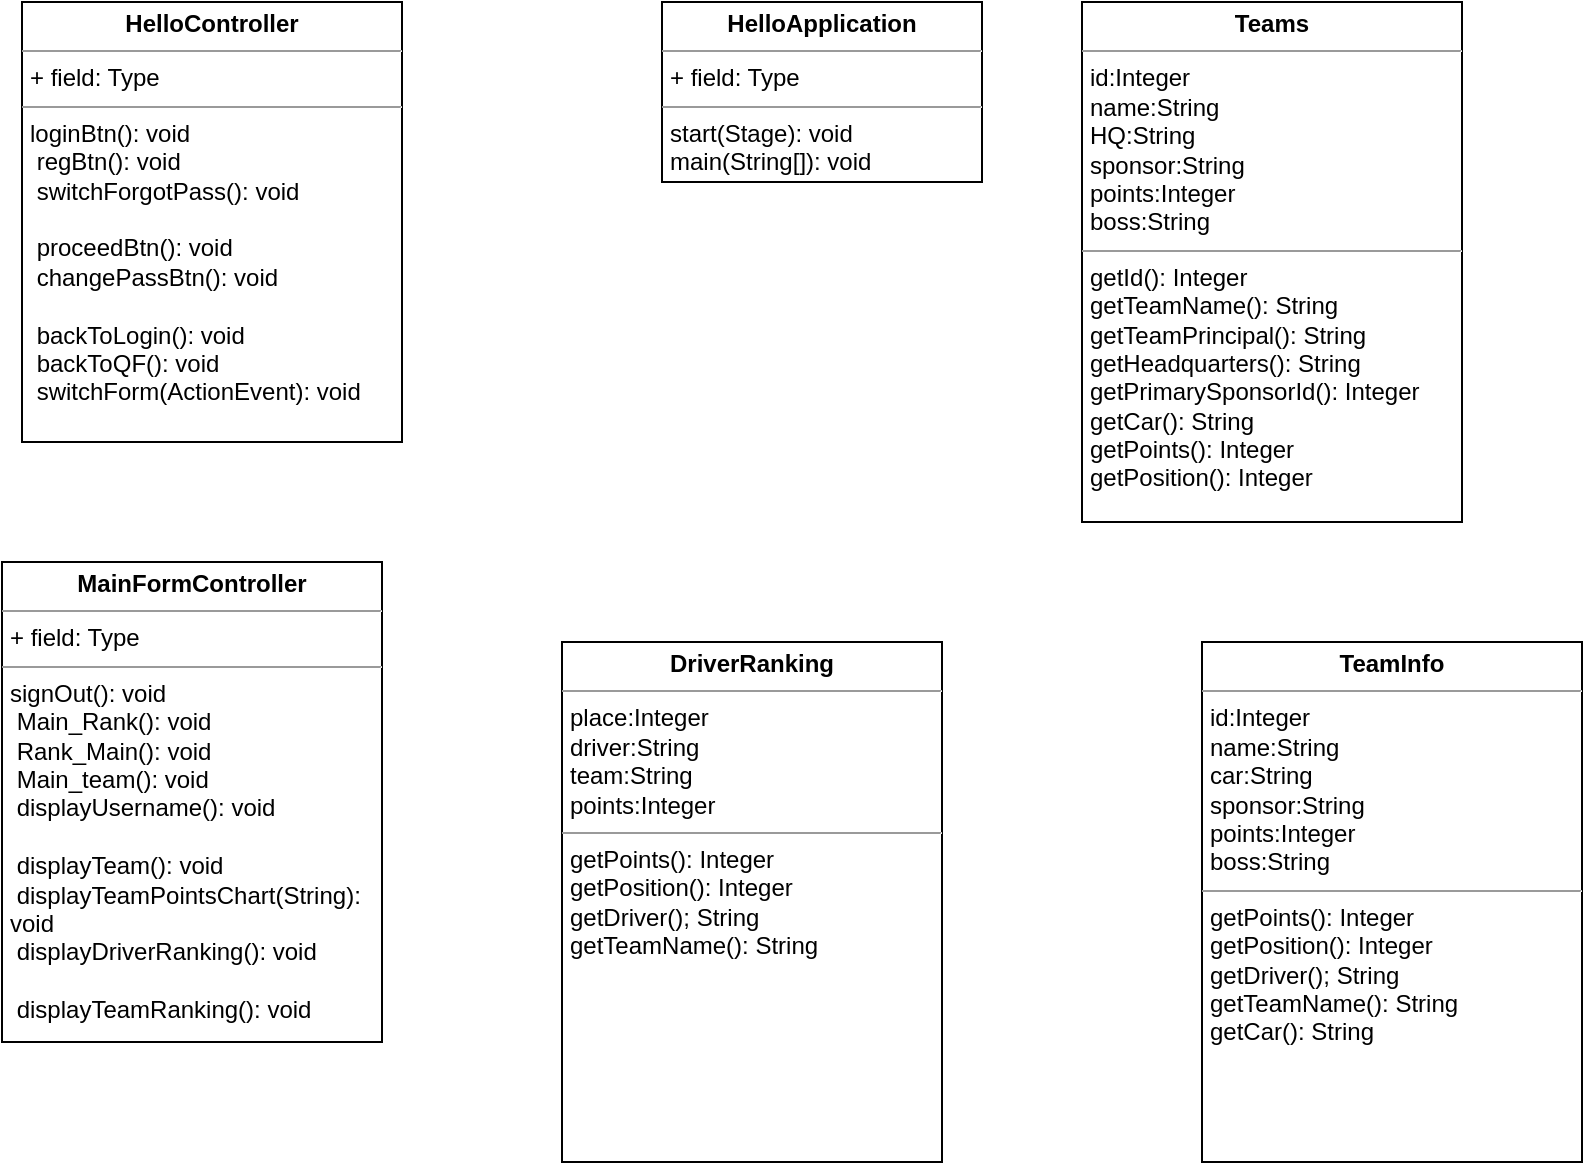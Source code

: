 <mxfile version="22.1.18" type="google">
  <diagram name="Page-1" id="sZ9N9I3q8dw9j-MUeyMH">
    <mxGraphModel dx="1694" dy="932" grid="1" gridSize="10" guides="1" tooltips="1" connect="1" arrows="1" fold="1" page="1" pageScale="1" pageWidth="1654" pageHeight="2336" math="0" shadow="0">
      <root>
        <mxCell id="0" />
        <mxCell id="1" parent="0" />
        <mxCell id="OwhWBZ2TF6_KXVnChZs--2" value="&lt;p style=&quot;margin:0px;margin-top:4px;text-align:center;&quot;&gt;&lt;b&gt;HelloApplication&lt;/b&gt;&lt;/p&gt;&lt;hr size=&quot;1&quot;&gt;&lt;p style=&quot;margin:0px;margin-left:4px;&quot;&gt;+ field: Type&lt;/p&gt;&lt;hr size=&quot;1&quot;&gt;&lt;p style=&quot;margin:0px;margin-left:4px;&quot;&gt;start(Stage): void&lt;br&gt;&lt;/p&gt;&lt;p style=&quot;margin:0px;margin-left:4px;&quot;&gt;main(String[]): void&amp;nbsp;&lt;br&gt;&lt;/p&gt;" style="verticalAlign=top;align=left;overflow=fill;fontSize=12;fontFamily=Helvetica;html=1;whiteSpace=wrap;" parent="1" vertex="1">
          <mxGeometry x="600" y="260" width="160" height="90" as="geometry" />
        </mxCell>
        <mxCell id="kfNTPkJirBN2iV3palhG-1" value="&lt;p style=&quot;margin:0px;margin-top:4px;text-align:center;&quot;&gt;&lt;b&gt;Teams&lt;/b&gt;&lt;/p&gt;&lt;hr size=&quot;1&quot;&gt;&lt;p style=&quot;margin:0px;margin-left:4px;&quot;&gt;id:Integer&lt;/p&gt;&lt;p style=&quot;margin:0px;margin-left:4px;&quot;&gt;name:String&lt;/p&gt;&lt;p style=&quot;margin:0px;margin-left:4px;&quot;&gt;HQ:String&lt;/p&gt;&lt;p style=&quot;margin:0px;margin-left:4px;&quot;&gt;sponsor:String&lt;/p&gt;&lt;p style=&quot;margin:0px;margin-left:4px;&quot;&gt;points:Integer&lt;/p&gt;&lt;p style=&quot;margin:0px;margin-left:4px;&quot;&gt;boss:String&lt;/p&gt;&lt;hr size=&quot;1&quot;&gt;&lt;p style=&quot;margin:0px;margin-left:4px;&quot;&gt;getId(): Integer&amp;nbsp; &amp;nbsp; &amp;nbsp; &amp;nbsp; &amp;nbsp; &amp;nbsp; &amp;nbsp; &amp;nbsp; &amp;nbsp; &amp;nbsp; &amp;nbsp; &amp;nbsp;&lt;/p&gt;&lt;p style=&quot;margin:0px;margin-left:4px;&quot;&gt;getTeamName(): String&amp;nbsp; &amp;nbsp; &amp;nbsp; &lt;span style=&quot;background-color: initial;&quot;&gt;getTeamPrincipal(): String&amp;nbsp; &amp;nbsp; &lt;/span&gt;&lt;span style=&quot;background-color: initial;&quot;&gt;getHeadquarters(): String&amp;nbsp; &lt;/span&gt;&lt;span style=&quot;background-color: initial;&quot;&gt;getPrimarySponsorId(): Integer&amp;nbsp; &amp;nbsp; &lt;/span&gt;&lt;span style=&quot;background-color: initial;&quot;&gt;getCar(): String&amp;nbsp; &amp;nbsp; &amp;nbsp; &amp;nbsp; &amp;nbsp; &amp;nbsp; &amp;nbsp; &amp;nbsp; &amp;nbsp; &amp;nbsp; &amp;nbsp; &amp;nbsp; &amp;nbsp;&lt;/span&gt;&lt;/p&gt;&lt;p style=&quot;margin:0px;margin-left:4px;&quot;&gt;getPoints(): Integer&amp;nbsp; &amp;nbsp; &amp;nbsp; &amp;nbsp; &amp;nbsp; &amp;nbsp; &amp;nbsp; &amp;nbsp; &amp;nbsp; &amp;nbsp; &amp;nbsp;&lt;/p&gt;&lt;p style=&quot;margin:0px;margin-left:4px;&quot;&gt;getPosition(): Integer&lt;/p&gt;" style="verticalAlign=top;align=left;overflow=fill;fontSize=12;fontFamily=Helvetica;html=1;whiteSpace=wrap;" vertex="1" parent="1">
          <mxGeometry x="810" y="260" width="190" height="260" as="geometry" />
        </mxCell>
        <mxCell id="kfNTPkJirBN2iV3palhG-2" value="&lt;p style=&quot;margin:0px;margin-top:4px;text-align:center;&quot;&gt;&lt;b&gt;DriverRanking&lt;/b&gt;&lt;/p&gt;&lt;hr size=&quot;1&quot;&gt;&lt;p style=&quot;margin:0px;margin-left:4px;&quot;&gt;place:Integer&lt;/p&gt;&lt;p style=&quot;margin:0px;margin-left:4px;&quot;&gt;driver:String&lt;/p&gt;&lt;p style=&quot;margin:0px;margin-left:4px;&quot;&gt;team:String&lt;/p&gt;&lt;p style=&quot;margin:0px;margin-left:4px;&quot;&gt;points:Integer&lt;/p&gt;&lt;hr size=&quot;1&quot;&gt;&lt;p style=&quot;border-color: var(--border-color); margin: 0px 0px 0px 4px;&quot;&gt;getPoints(): Integer&amp;nbsp; &amp;nbsp; &amp;nbsp; &amp;nbsp; &amp;nbsp; &amp;nbsp; &amp;nbsp; &amp;nbsp; &amp;nbsp; &amp;nbsp; &amp;nbsp;&lt;/p&gt;&lt;p style=&quot;border-color: var(--border-color); margin: 0px 0px 0px 4px;&quot;&gt;getPosition(): Integer&lt;/p&gt;&lt;p style=&quot;border-color: var(--border-color); margin: 0px 0px 0px 4px;&quot;&gt;getDriver(); String&lt;/p&gt;&lt;p style=&quot;border-color: var(--border-color); margin: 0px 0px 0px 4px;&quot;&gt;getTeamName(): String&amp;nbsp;&lt;br&gt;&lt;/p&gt;" style="verticalAlign=top;align=left;overflow=fill;fontSize=12;fontFamily=Helvetica;html=1;whiteSpace=wrap;" vertex="1" parent="1">
          <mxGeometry x="550" y="580" width="190" height="260" as="geometry" />
        </mxCell>
        <mxCell id="kfNTPkJirBN2iV3palhG-3" value="&lt;p style=&quot;margin:0px;margin-top:4px;text-align:center;&quot;&gt;&lt;b&gt;TeamInfo&lt;/b&gt;&lt;/p&gt;&lt;hr size=&quot;1&quot;&gt;&lt;p style=&quot;border-color: var(--border-color); margin: 0px 0px 0px 4px;&quot;&gt;id:Integer&lt;/p&gt;&lt;p style=&quot;border-color: var(--border-color); margin: 0px 0px 0px 4px;&quot;&gt;name:String&lt;/p&gt;&lt;p style=&quot;border-color: var(--border-color); margin: 0px 0px 0px 4px;&quot;&gt;car:String&lt;/p&gt;&lt;p style=&quot;border-color: var(--border-color); margin: 0px 0px 0px 4px;&quot;&gt;sponsor:String&lt;/p&gt;&lt;p style=&quot;border-color: var(--border-color); margin: 0px 0px 0px 4px;&quot;&gt;points:Integer&lt;/p&gt;&lt;p style=&quot;border-color: var(--border-color); margin: 0px 0px 0px 4px;&quot;&gt;boss:String&lt;/p&gt;&lt;hr size=&quot;1&quot;&gt;&lt;p style=&quot;border-color: var(--border-color); margin: 0px 0px 0px 4px;&quot;&gt;getPoints(): Integer&amp;nbsp; &amp;nbsp; &amp;nbsp; &amp;nbsp; &amp;nbsp; &amp;nbsp; &amp;nbsp; &amp;nbsp; &amp;nbsp; &amp;nbsp; &amp;nbsp;&lt;/p&gt;&lt;p style=&quot;border-color: var(--border-color); margin: 0px 0px 0px 4px;&quot;&gt;getPosition(): Integer&lt;/p&gt;&lt;p style=&quot;border-color: var(--border-color); margin: 0px 0px 0px 4px;&quot;&gt;getDriver(); String&lt;/p&gt;&lt;p style=&quot;border-color: var(--border-color); margin: 0px 0px 0px 4px;&quot;&gt;getTeamName(): String&lt;/p&gt;&lt;p style=&quot;border-color: var(--border-color); margin: 0px 0px 0px 4px;&quot;&gt;getCar(): String&amp;nbsp;&lt;br&gt;&lt;/p&gt;" style="verticalAlign=top;align=left;overflow=fill;fontSize=12;fontFamily=Helvetica;html=1;whiteSpace=wrap;" vertex="1" parent="1">
          <mxGeometry x="870" y="580" width="190" height="260" as="geometry" />
        </mxCell>
        <mxCell id="kfNTPkJirBN2iV3palhG-4" value="&lt;p style=&quot;margin:0px;margin-top:4px;text-align:center;&quot;&gt;&lt;b&gt;HelloController&lt;/b&gt;&lt;/p&gt;&lt;hr size=&quot;1&quot;&gt;&lt;p style=&quot;margin:0px;margin-left:4px;&quot;&gt;+ field: Type&lt;/p&gt;&lt;hr size=&quot;1&quot;&gt;&lt;p style=&quot;margin:0px;margin-left:4px;&quot;&gt;loginBtn(): void&amp;nbsp; &amp;nbsp; &amp;nbsp; &amp;nbsp; &amp;nbsp; &amp;nbsp; &amp;nbsp; &amp;nbsp; &amp;nbsp; &amp;nbsp; &amp;nbsp; &amp;nbsp; &amp;nbsp;&lt;/p&gt;&lt;p style=&quot;margin:0px;margin-left:4px;&quot;&gt;&amp;nbsp;regBtn(): void&amp;nbsp; &amp;nbsp; &amp;nbsp; &amp;nbsp; &amp;nbsp; &amp;nbsp; &amp;nbsp; &amp;nbsp; &amp;nbsp; &amp;nbsp; &amp;nbsp; &amp;nbsp; &amp;nbsp; &amp;nbsp;&lt;/p&gt;&lt;p style=&quot;margin:0px;margin-left:4px;&quot;&gt;&amp;nbsp;switchForgotPass(): void&amp;nbsp; &amp;nbsp; &amp;nbsp; &amp;nbsp; &amp;nbsp; &amp;nbsp; &amp;nbsp; &amp;nbsp; &amp;nbsp;&lt;/p&gt;&lt;p style=&quot;margin:0px;margin-left:4px;&quot;&gt;&amp;nbsp;proceedBtn(): void&amp;nbsp; &amp;nbsp; &amp;nbsp; &amp;nbsp; &amp;nbsp; &amp;nbsp; &amp;nbsp; &amp;nbsp; &amp;nbsp; &amp;nbsp; &amp;nbsp; &amp;nbsp;&lt;/p&gt;&lt;p style=&quot;margin:0px;margin-left:4px;&quot;&gt;&amp;nbsp;changePassBtn(): void&amp;nbsp; &amp;nbsp; &amp;nbsp; &amp;nbsp; &amp;nbsp; &amp;nbsp; &amp;nbsp; &amp;nbsp; &amp;nbsp; &amp;nbsp;&amp;nbsp;&lt;/p&gt;&lt;p style=&quot;margin:0px;margin-left:4px;&quot;&gt;&amp;nbsp;backToLogin(): void&amp;nbsp; &amp;nbsp; &amp;nbsp; &amp;nbsp; &amp;nbsp; &amp;nbsp; &amp;nbsp; &amp;nbsp; &amp;nbsp; &amp;nbsp; &amp;nbsp;&amp;nbsp;&lt;/p&gt;&lt;p style=&quot;margin:0px;margin-left:4px;&quot;&gt;&amp;nbsp;backToQF(): void&amp;nbsp; &amp;nbsp; &amp;nbsp; &amp;nbsp; &amp;nbsp; &amp;nbsp; &amp;nbsp; &amp;nbsp; &amp;nbsp; &amp;nbsp; &amp;nbsp; &amp;nbsp; &amp;nbsp;&lt;/p&gt;&lt;p style=&quot;margin:0px;margin-left:4px;&quot;&gt;&amp;nbsp;switchForm(ActionEvent): void&amp;nbsp;&lt;/p&gt;" style="verticalAlign=top;align=left;overflow=fill;fontSize=12;fontFamily=Helvetica;html=1;whiteSpace=wrap;" vertex="1" parent="1">
          <mxGeometry x="280" y="260" width="190" height="220" as="geometry" />
        </mxCell>
        <mxCell id="kfNTPkJirBN2iV3palhG-5" value="&lt;p style=&quot;margin:0px;margin-top:4px;text-align:center;&quot;&gt;&lt;b&gt;MainFormController&lt;/b&gt;&lt;/p&gt;&lt;hr size=&quot;1&quot;&gt;&lt;p style=&quot;margin:0px;margin-left:4px;&quot;&gt;+ field: Type&lt;/p&gt;&lt;hr size=&quot;1&quot;&gt;&lt;p style=&quot;margin:0px;margin-left:4px;&quot;&gt;signOut(): void&amp;nbsp; &amp;nbsp; &amp;nbsp; &amp;nbsp; &amp;nbsp; &amp;nbsp; &amp;nbsp; &amp;nbsp; &amp;nbsp; &amp;nbsp; &amp;nbsp; &amp;nbsp; &amp;nbsp;&amp;nbsp;&lt;/p&gt;&lt;p style=&quot;margin:0px;margin-left:4px;&quot;&gt;&amp;nbsp;Main_Rank(): void&amp;nbsp; &amp;nbsp; &amp;nbsp; &amp;nbsp; &amp;nbsp; &amp;nbsp; &amp;nbsp; &amp;nbsp; &amp;nbsp; &amp;nbsp; &amp;nbsp; &amp;nbsp;&amp;nbsp;&lt;/p&gt;&lt;p style=&quot;margin:0px;margin-left:4px;&quot;&gt;&amp;nbsp;Rank_Main(): void&amp;nbsp; &amp;nbsp; &amp;nbsp; &amp;nbsp; &amp;nbsp; &amp;nbsp; &amp;nbsp; &amp;nbsp; &amp;nbsp; &amp;nbsp; &amp;nbsp; &amp;nbsp;&amp;nbsp;&lt;/p&gt;&lt;p style=&quot;margin:0px;margin-left:4px;&quot;&gt;&amp;nbsp;Main_team(): void&amp;nbsp; &amp;nbsp; &amp;nbsp; &amp;nbsp; &amp;nbsp; &amp;nbsp; &amp;nbsp; &amp;nbsp; &amp;nbsp; &amp;nbsp; &amp;nbsp; &amp;nbsp;&amp;nbsp;&lt;/p&gt;&lt;p style=&quot;margin:0px;margin-left:4px;&quot;&gt;&amp;nbsp;displayUsername(): void&amp;nbsp; &amp;nbsp; &amp;nbsp; &amp;nbsp; &amp;nbsp; &amp;nbsp; &amp;nbsp; &amp;nbsp; &amp;nbsp;&amp;nbsp;&lt;/p&gt;&lt;p style=&quot;margin:0px;margin-left:4px;&quot;&gt;&amp;nbsp;displayTeam(): void&amp;nbsp; &amp;nbsp; &amp;nbsp; &amp;nbsp; &amp;nbsp; &amp;nbsp; &amp;nbsp; &amp;nbsp; &amp;nbsp; &amp;nbsp; &amp;nbsp;&amp;nbsp;&lt;/p&gt;&lt;p style=&quot;margin:0px;margin-left:4px;&quot;&gt;&amp;nbsp;displayTeamPointsChart(String): void&amp;nbsp; &amp;nbsp;&amp;nbsp;&lt;/p&gt;&lt;p style=&quot;margin:0px;margin-left:4px;&quot;&gt;&amp;nbsp;displayDriverRanking(): void&amp;nbsp; &amp;nbsp; &amp;nbsp; &amp;nbsp; &amp;nbsp; &amp;nbsp; &amp;nbsp;&lt;/p&gt;&lt;p style=&quot;margin:0px;margin-left:4px;&quot;&gt;&amp;nbsp;displayTeamRanking(): void&amp;nbsp; &amp;nbsp; &amp;nbsp; &amp;nbsp; &amp;nbsp; &amp;nbsp; &amp;nbsp; &amp;nbsp;&lt;/p&gt;&lt;p style=&quot;margin:0px;margin-left:4px;&quot;&gt;&amp;nbsp;initialize(URL, ResourceBundle): void&lt;/p&gt;" style="verticalAlign=top;align=left;overflow=fill;fontSize=12;fontFamily=Helvetica;html=1;whiteSpace=wrap;" vertex="1" parent="1">
          <mxGeometry x="270" y="540" width="190" height="240" as="geometry" />
        </mxCell>
      </root>
    </mxGraphModel>
  </diagram>
</mxfile>
